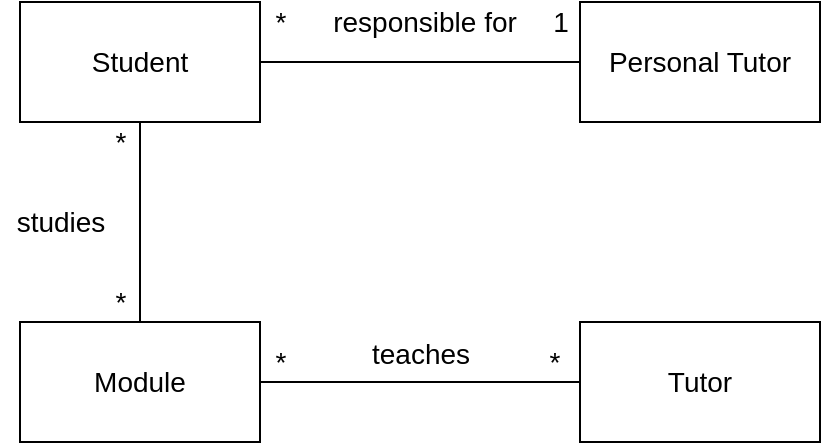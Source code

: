 <mxfile version="13.7.7" type="github">
  <diagram id="W_muXVDQnOQzLIhGDp9m" name="Page-1">
    <mxGraphModel dx="702" dy="775" grid="1" gridSize="10" guides="1" tooltips="1" connect="1" arrows="1" fold="1" page="1" pageScale="1" pageWidth="827" pageHeight="1169" math="0" shadow="0">
      <root>
        <mxCell id="0" />
        <mxCell id="1" parent="0" />
        <mxCell id="uEkCe6r22EM40IWEguic-1" value="&lt;font style=&quot;font-size: 14px&quot;&gt;Student&lt;/font&gt;" style="rounded=0;whiteSpace=wrap;html=1;" vertex="1" parent="1">
          <mxGeometry x="80" y="120" width="120" height="60" as="geometry" />
        </mxCell>
        <mxCell id="uEkCe6r22EM40IWEguic-2" value="&lt;font style=&quot;font-size: 14px&quot;&gt;Module&lt;/font&gt;" style="rounded=0;whiteSpace=wrap;html=1;" vertex="1" parent="1">
          <mxGeometry x="80" y="280" width="120" height="60" as="geometry" />
        </mxCell>
        <mxCell id="uEkCe6r22EM40IWEguic-3" value="&lt;font style=&quot;font-size: 14px&quot;&gt;Personal Tutor&lt;/font&gt;" style="rounded=0;whiteSpace=wrap;html=1;" vertex="1" parent="1">
          <mxGeometry x="360" y="120" width="120" height="60" as="geometry" />
        </mxCell>
        <mxCell id="uEkCe6r22EM40IWEguic-4" value="&lt;font style=&quot;font-size: 14px&quot;&gt;Tutor&lt;/font&gt;" style="rounded=0;whiteSpace=wrap;html=1;" vertex="1" parent="1">
          <mxGeometry x="360" y="280" width="120" height="60" as="geometry" />
        </mxCell>
        <mxCell id="uEkCe6r22EM40IWEguic-5" value="" style="endArrow=none;html=1;entryX=0;entryY=0.5;entryDx=0;entryDy=0;exitX=1;exitY=0.5;exitDx=0;exitDy=0;" edge="1" parent="1" source="uEkCe6r22EM40IWEguic-1" target="uEkCe6r22EM40IWEguic-3">
          <mxGeometry width="50" height="50" relative="1" as="geometry">
            <mxPoint x="240" y="170" as="sourcePoint" />
            <mxPoint x="290" y="120" as="targetPoint" />
          </mxGeometry>
        </mxCell>
        <mxCell id="uEkCe6r22EM40IWEguic-7" value="" style="endArrow=none;html=1;entryX=0.5;entryY=1;entryDx=0;entryDy=0;exitX=0.5;exitY=0;exitDx=0;exitDy=0;" edge="1" parent="1" source="uEkCe6r22EM40IWEguic-2" target="uEkCe6r22EM40IWEguic-1">
          <mxGeometry width="50" height="50" relative="1" as="geometry">
            <mxPoint x="240" y="270" as="sourcePoint" />
            <mxPoint x="290" y="220" as="targetPoint" />
          </mxGeometry>
        </mxCell>
        <mxCell id="uEkCe6r22EM40IWEguic-9" value="" style="endArrow=none;html=1;entryX=0;entryY=0.5;entryDx=0;entryDy=0;exitX=1;exitY=0.5;exitDx=0;exitDy=0;" edge="1" parent="1" source="uEkCe6r22EM40IWEguic-2" target="uEkCe6r22EM40IWEguic-4">
          <mxGeometry width="50" height="50" relative="1" as="geometry">
            <mxPoint x="240" y="330" as="sourcePoint" />
            <mxPoint x="290" y="280" as="targetPoint" />
          </mxGeometry>
        </mxCell>
        <mxCell id="uEkCe6r22EM40IWEguic-10" value="&lt;font style=&quot;font-size: 14px&quot;&gt;responsible for&lt;/font&gt;" style="text;html=1;align=center;verticalAlign=middle;resizable=0;points=[];autosize=1;" vertex="1" parent="1">
          <mxGeometry x="227" y="120" width="110" height="20" as="geometry" />
        </mxCell>
        <mxCell id="uEkCe6r22EM40IWEguic-11" value="&lt;font style=&quot;font-size: 14px&quot;&gt;1&lt;/font&gt;" style="text;html=1;align=center;verticalAlign=middle;resizable=0;points=[];autosize=1;" vertex="1" parent="1">
          <mxGeometry x="340" y="120" width="20" height="20" as="geometry" />
        </mxCell>
        <mxCell id="uEkCe6r22EM40IWEguic-12" value="&lt;font style=&quot;font-size: 14px&quot;&gt;*&lt;/font&gt;" style="text;html=1;align=center;verticalAlign=middle;resizable=0;points=[];autosize=1;" vertex="1" parent="1">
          <mxGeometry x="200" y="120" width="20" height="20" as="geometry" />
        </mxCell>
        <mxCell id="uEkCe6r22EM40IWEguic-13" value="&lt;font style=&quot;font-size: 14px&quot;&gt;*&lt;/font&gt;" style="text;html=1;align=center;verticalAlign=middle;resizable=0;points=[];autosize=1;" vertex="1" parent="1">
          <mxGeometry x="120" y="180" width="20" height="20" as="geometry" />
        </mxCell>
        <mxCell id="uEkCe6r22EM40IWEguic-14" value="&lt;font style=&quot;font-size: 14px&quot;&gt;*&lt;/font&gt;" style="text;html=1;align=center;verticalAlign=middle;resizable=0;points=[];autosize=1;" vertex="1" parent="1">
          <mxGeometry x="120" y="260" width="20" height="20" as="geometry" />
        </mxCell>
        <mxCell id="uEkCe6r22EM40IWEguic-15" value="&lt;font style=&quot;font-size: 14px&quot;&gt;*&lt;/font&gt;" style="text;html=1;align=center;verticalAlign=middle;resizable=0;points=[];autosize=1;" vertex="1" parent="1">
          <mxGeometry x="200" y="290" width="20" height="20" as="geometry" />
        </mxCell>
        <mxCell id="uEkCe6r22EM40IWEguic-16" value="&lt;font style=&quot;font-size: 14px&quot;&gt;*&lt;/font&gt;" style="text;html=1;align=center;verticalAlign=middle;resizable=0;points=[];autosize=1;" vertex="1" parent="1">
          <mxGeometry x="337" y="290" width="20" height="20" as="geometry" />
        </mxCell>
        <mxCell id="uEkCe6r22EM40IWEguic-17" value="&lt;font style=&quot;font-size: 14px&quot;&gt;teaches&lt;/font&gt;" style="text;html=1;align=center;verticalAlign=middle;resizable=0;points=[];autosize=1;" vertex="1" parent="1">
          <mxGeometry x="250" y="286" width="60" height="20" as="geometry" />
        </mxCell>
        <mxCell id="uEkCe6r22EM40IWEguic-18" value="&lt;font style=&quot;font-size: 14px&quot;&gt;studies&lt;/font&gt;" style="text;html=1;align=center;verticalAlign=middle;resizable=0;points=[];autosize=1;" vertex="1" parent="1">
          <mxGeometry x="70" y="220" width="60" height="20" as="geometry" />
        </mxCell>
      </root>
    </mxGraphModel>
  </diagram>
</mxfile>
